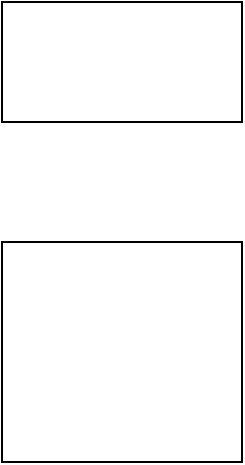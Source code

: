 <mxfile version="14.2.4" type="embed">
    <diagram id="-FQk1_PY0JlxlrykRIRi" name="Page-1">
        <mxGraphModel dx="1032" dy="659" grid="1" gridSize="10" guides="1" tooltips="1" connect="1" arrows="1" fold="1" page="1" pageScale="1" pageWidth="850" pageHeight="1100" math="0" shadow="0">
            <root>
                <mxCell id="0"/>
                <mxCell id="1" parent="0"/>
                <mxCell id="2" value="" style="rounded=0;whiteSpace=wrap;html=1;" vertex="1" parent="1">
                    <mxGeometry x="90" y="110" width="120" height="60" as="geometry"/>
                </mxCell>
                <mxCell id="3" value="" style="rounded=0;whiteSpace=wrap;html=1;" vertex="1" parent="1">
                    <mxGeometry x="90" y="230" width="120" height="110" as="geometry"/>
                </mxCell>
            </root>
        </mxGraphModel>
    </diagram>
</mxfile>
